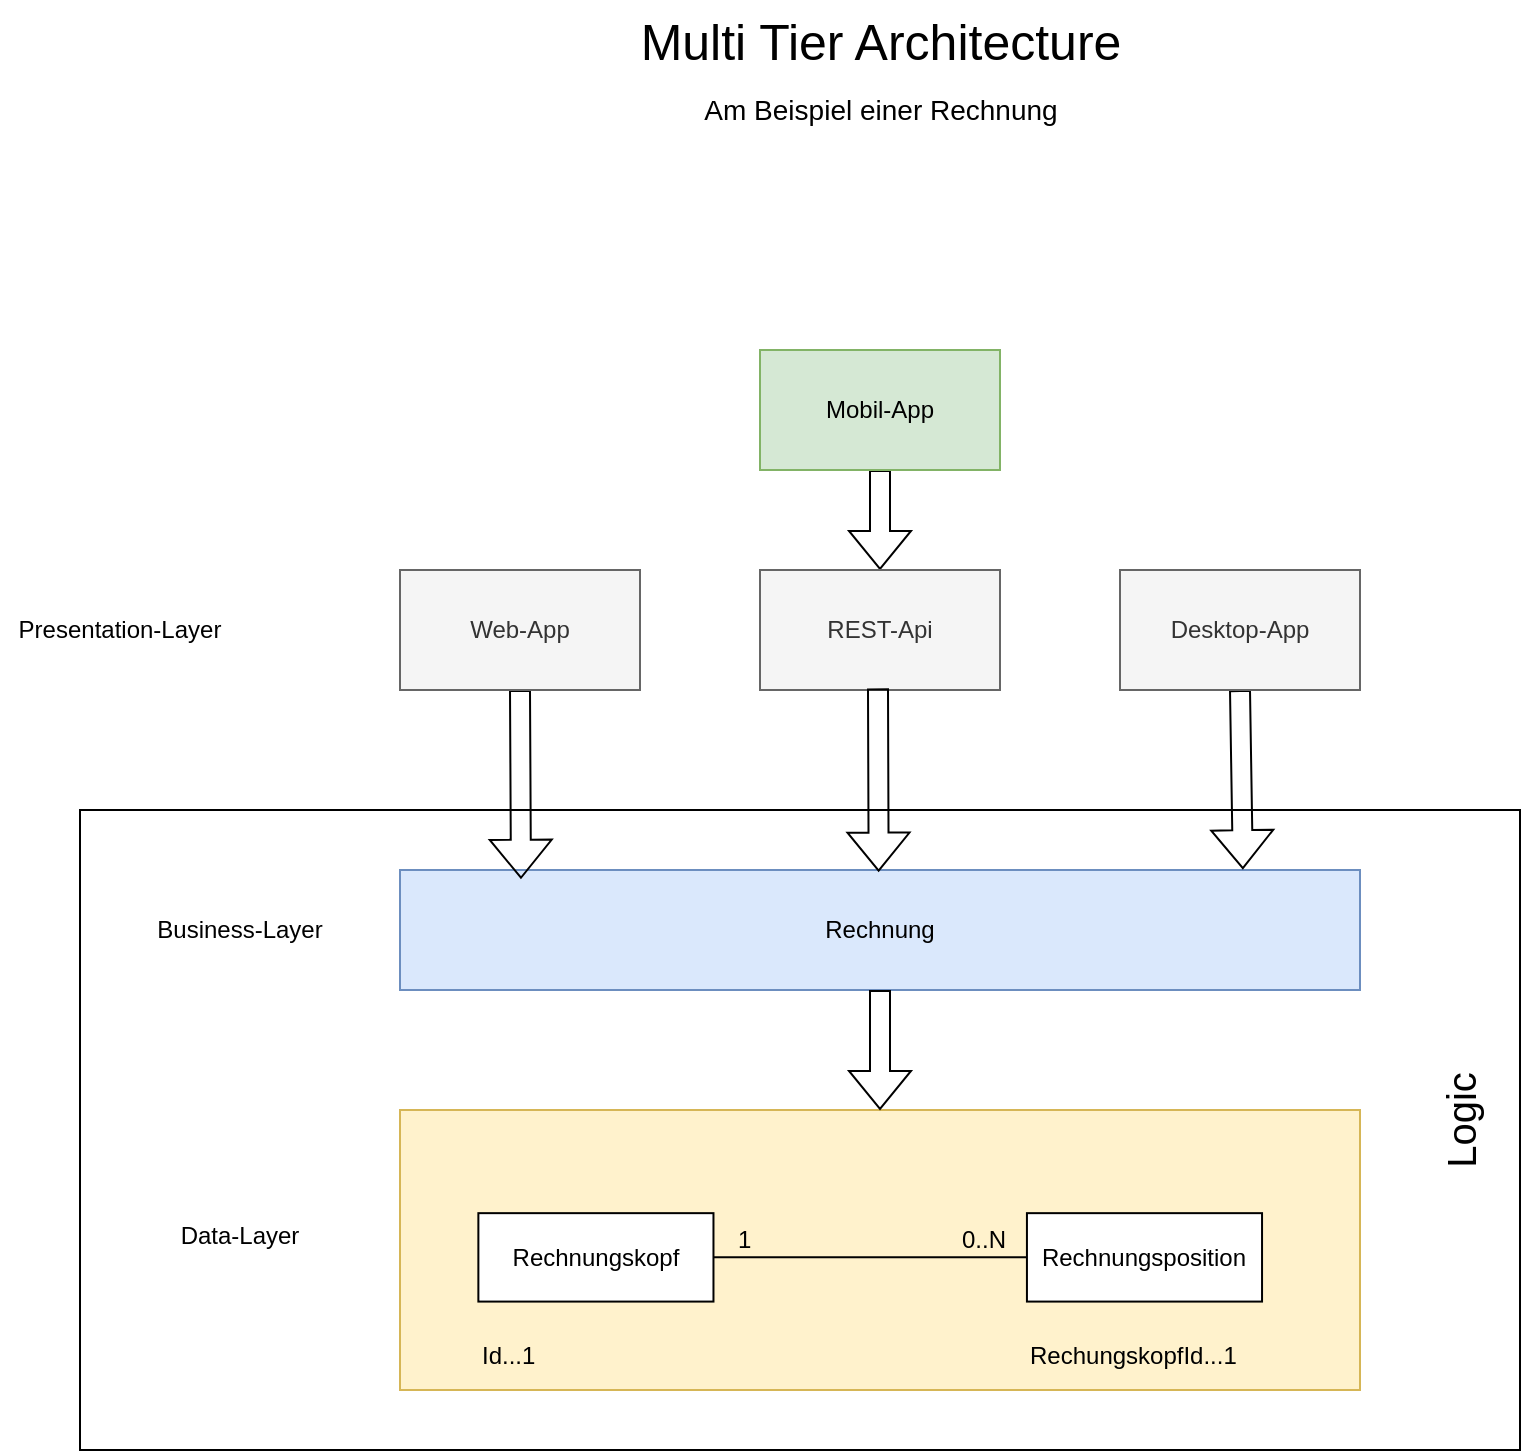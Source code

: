 <mxfile version="16.1.2" type="device"><diagram id="W5YRSj3W6MZfnBDqK3eb" name="MultiTierArchitecture"><mxGraphModel dx="1038" dy="649" grid="1" gridSize="10" guides="1" tooltips="1" connect="1" arrows="1" fold="1" page="1" pageScale="1" pageWidth="1100" pageHeight="850" math="0" shadow="0"><root><mxCell id="0"/><mxCell id="1" parent="0"/><mxCell id="n8LMWCgoXXsJJkWr9dZT-24" value="" style="rounded=0;whiteSpace=wrap;html=1;fillColor=none;" parent="1" vertex="1"><mxGeometry x="200" y="440" width="720" height="320" as="geometry"/></mxCell><mxCell id="n8LMWCgoXXsJJkWr9dZT-11" value="" style="group;fillColor=#fff2cc;strokeColor=#d6b656;" parent="1" vertex="1" connectable="0"><mxGeometry x="360" y="590" width="480" height="140" as="geometry"/></mxCell><mxCell id="n8LMWCgoXXsJJkWr9dZT-9" value="" style="rounded=0;whiteSpace=wrap;html=1;fillColor=#fff2cc;strokeColor=#d6b656;" parent="n8LMWCgoXXsJJkWr9dZT-11" vertex="1"><mxGeometry width="480" height="140" as="geometry"/></mxCell><mxCell id="n8LMWCgoXXsJJkWr9dZT-1" value="Rechnungskopf" style="rounded=0;whiteSpace=wrap;html=1;" parent="n8LMWCgoXXsJJkWr9dZT-11" vertex="1"><mxGeometry x="39.184" y="51.579" width="117.551" height="44.211" as="geometry"/></mxCell><mxCell id="n8LMWCgoXXsJJkWr9dZT-2" value="Rechnungsposition" style="rounded=0;whiteSpace=wrap;html=1;" parent="n8LMWCgoXXsJJkWr9dZT-11" vertex="1"><mxGeometry x="313.469" y="51.579" width="117.551" height="44.211" as="geometry"/></mxCell><mxCell id="n8LMWCgoXXsJJkWr9dZT-3" value="" style="endArrow=none;html=1;rounded=0;exitX=1;exitY=0.5;exitDx=0;exitDy=0;entryX=0;entryY=0.5;entryDx=0;entryDy=0;" parent="n8LMWCgoXXsJJkWr9dZT-11" source="n8LMWCgoXXsJJkWr9dZT-1" target="n8LMWCgoXXsJJkWr9dZT-2" edge="1"><mxGeometry relative="1" as="geometry"><mxPoint x="176.327" y="140" as="sourcePoint"/><mxPoint x="333.061" y="140" as="targetPoint"/></mxGeometry></mxCell><mxCell id="n8LMWCgoXXsJJkWr9dZT-4" value="1" style="resizable=0;html=1;align=left;verticalAlign=bottom;" parent="n8LMWCgoXXsJJkWr9dZT-3" connectable="0" vertex="1"><mxGeometry x="-1" relative="1" as="geometry"><mxPoint x="10" as="offset"/></mxGeometry></mxCell><mxCell id="n8LMWCgoXXsJJkWr9dZT-5" value="0..N" style="resizable=0;html=1;align=right;verticalAlign=bottom;" parent="n8LMWCgoXXsJJkWr9dZT-3" connectable="0" vertex="1"><mxGeometry x="1" relative="1" as="geometry"><mxPoint x="-10" as="offset"/></mxGeometry></mxCell><mxCell id="n8LMWCgoXXsJJkWr9dZT-6" value="RechungskopfId...1" style="text;html=1;strokeColor=none;fillColor=none;align=left;verticalAlign=middle;whiteSpace=wrap;rounded=0;" parent="n8LMWCgoXXsJJkWr9dZT-11" vertex="1"><mxGeometry x="313.469" y="111.996" width="107.755" height="22.105" as="geometry"/></mxCell><mxCell id="n8LMWCgoXXsJJkWr9dZT-8" value="Id...1" style="text;html=1;strokeColor=none;fillColor=none;align=left;verticalAlign=middle;whiteSpace=wrap;rounded=0;" parent="n8LMWCgoXXsJJkWr9dZT-11" vertex="1"><mxGeometry x="39.184" y="111.996" width="58.776" height="22.105" as="geometry"/></mxCell><mxCell id="n8LMWCgoXXsJJkWr9dZT-12" value="Rechnung" style="rounded=0;whiteSpace=wrap;html=1;fillColor=#dae8fc;strokeColor=#6c8ebf;" parent="1" vertex="1"><mxGeometry x="360" y="470" width="480" height="60" as="geometry"/></mxCell><mxCell id="n8LMWCgoXXsJJkWr9dZT-13" value="" style="shape=flexArrow;endArrow=classic;html=1;rounded=0;entryX=0.5;entryY=0;entryDx=0;entryDy=0;" parent="1" source="n8LMWCgoXXsJJkWr9dZT-12" target="n8LMWCgoXXsJJkWr9dZT-9" edge="1"><mxGeometry width="50" height="50" relative="1" as="geometry"><mxPoint x="560" y="580" as="sourcePoint"/><mxPoint x="610" y="530" as="targetPoint"/></mxGeometry></mxCell><mxCell id="n8LMWCgoXXsJJkWr9dZT-17" value="" style="shape=flexArrow;endArrow=classic;html=1;rounded=0;exitX=0.5;exitY=1;exitDx=0;exitDy=0;entryX=0.126;entryY=0.073;entryDx=0;entryDy=0;entryPerimeter=0;" parent="1" source="n8LMWCgoXXsJJkWr9dZT-14" target="n8LMWCgoXXsJJkWr9dZT-12" edge="1"><mxGeometry width="50" height="50" relative="1" as="geometry"><mxPoint x="430" y="460" as="sourcePoint"/><mxPoint x="380" y="470" as="targetPoint"/></mxGeometry></mxCell><mxCell id="n8LMWCgoXXsJJkWr9dZT-18" value="" style="shape=flexArrow;endArrow=classic;html=1;rounded=0;" parent="1" source="n8LMWCgoXXsJJkWr9dZT-15" edge="1" target="HMJVqWf7IiOBQuL2oSsu-1"><mxGeometry width="50" height="50" relative="1" as="geometry"><mxPoint x="610" y="460" as="sourcePoint"/><mxPoint x="530" y="470" as="targetPoint"/></mxGeometry></mxCell><mxCell id="n8LMWCgoXXsJJkWr9dZT-19" value="" style="shape=flexArrow;endArrow=classic;html=1;rounded=0;exitX=0.5;exitY=1;exitDx=0;exitDy=0;entryX=0.878;entryY=-0.007;entryDx=0;entryDy=0;entryPerimeter=0;" parent="1" source="n8LMWCgoXXsJJkWr9dZT-16" target="n8LMWCgoXXsJJkWr9dZT-12" edge="1"><mxGeometry width="50" height="50" relative="1" as="geometry"><mxPoint x="700" y="450" as="sourcePoint"/><mxPoint x="750" y="400" as="targetPoint"/></mxGeometry></mxCell><mxCell id="n8LMWCgoXXsJJkWr9dZT-20" value="Data-Layer" style="text;html=1;strokeColor=none;fillColor=none;align=center;verticalAlign=middle;whiteSpace=wrap;rounded=0;" parent="1" vertex="1"><mxGeometry x="240" y="637.5" width="80" height="30" as="geometry"/></mxCell><mxCell id="n8LMWCgoXXsJJkWr9dZT-21" value="Business-Layer" style="text;html=1;strokeColor=none;fillColor=none;align=center;verticalAlign=middle;whiteSpace=wrap;rounded=0;" parent="1" vertex="1"><mxGeometry x="235" y="485" width="90" height="30" as="geometry"/></mxCell><mxCell id="n8LMWCgoXXsJJkWr9dZT-22" value="Presentation-Layer" style="text;html=1;strokeColor=none;fillColor=none;align=center;verticalAlign=middle;whiteSpace=wrap;rounded=0;" parent="1" vertex="1"><mxGeometry x="160" y="335" width="120" height="30" as="geometry"/></mxCell><mxCell id="n8LMWCgoXXsJJkWr9dZT-14" value="Web-App" style="rounded=0;whiteSpace=wrap;html=1;fillColor=#f5f5f5;fontColor=#333333;strokeColor=#666666;" parent="1" vertex="1"><mxGeometry x="360" y="320" width="120" height="60" as="geometry"/></mxCell><mxCell id="n8LMWCgoXXsJJkWr9dZT-15" value="Mobil-App" style="rounded=0;whiteSpace=wrap;html=1;fillColor=#d5e8d4;strokeColor=#82b366;" parent="1" vertex="1"><mxGeometry x="540" y="210" width="120" height="60" as="geometry"/></mxCell><mxCell id="n8LMWCgoXXsJJkWr9dZT-16" value="Desktop-App" style="rounded=0;whiteSpace=wrap;html=1;fillColor=#f5f5f5;fontColor=#333333;strokeColor=#666666;" parent="1" vertex="1"><mxGeometry x="720" y="320" width="120" height="60" as="geometry"/></mxCell><mxCell id="yFZsA0x_i3ubHFBl4OoS-1" value="Logic" style="text;html=1;strokeColor=none;fillColor=none;align=center;verticalAlign=middle;whiteSpace=wrap;rounded=0;rotation=-90;fontSize=20;fontStyle=0" parent="1" vertex="1"><mxGeometry x="840" y="580" width="100" height="30" as="geometry"/></mxCell><mxCell id="Rxnd5S0OolpYgeAqv0LU-1" value="Multi Tier Architecture" style="text;html=1;align=center;verticalAlign=middle;resizable=0;points=[];autosize=1;strokeColor=none;fillColor=none;fontSize=25;" parent="1" vertex="1"><mxGeometry x="470" y="35" width="260" height="40" as="geometry"/></mxCell><mxCell id="Rxnd5S0OolpYgeAqv0LU-2" value="Am Beispiel einer Rechnung" style="text;html=1;align=center;verticalAlign=middle;resizable=0;points=[];autosize=1;strokeColor=none;fillColor=none;fontSize=14;" parent="1" vertex="1"><mxGeometry x="505" y="80" width="190" height="20" as="geometry"/></mxCell><mxCell id="HMJVqWf7IiOBQuL2oSsu-1" value="REST-Api" style="rounded=0;whiteSpace=wrap;html=1;fillColor=#f5f5f5;fontColor=#333333;strokeColor=#666666;" vertex="1" parent="1"><mxGeometry x="540" y="320" width="120" height="60" as="geometry"/></mxCell><mxCell id="HMJVqWf7IiOBQuL2oSsu-2" style="edgeStyle=orthogonalEdgeStyle;rounded=0;orthogonalLoop=1;jettySize=auto;html=1;exitX=0.5;exitY=1;exitDx=0;exitDy=0;" edge="1" parent="1" source="n8LMWCgoXXsJJkWr9dZT-16" target="n8LMWCgoXXsJJkWr9dZT-16"><mxGeometry relative="1" as="geometry"/></mxCell><mxCell id="HMJVqWf7IiOBQuL2oSsu-3" value="" style="shape=flexArrow;endArrow=classic;html=1;rounded=0;exitX=0.5;exitY=1;exitDx=0;exitDy=0;entryX=0.959;entryY=0.027;entryDx=0;entryDy=0;entryPerimeter=0;" edge="1" parent="1"><mxGeometry width="50" height="50" relative="1" as="geometry"><mxPoint x="599" y="379.19" as="sourcePoint"/><mxPoint x="599.32" y="470.81" as="targetPoint"/></mxGeometry></mxCell></root></mxGraphModel></diagram></mxfile>
